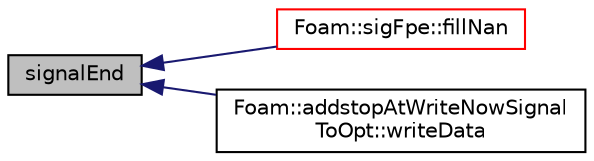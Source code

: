 digraph "signalEnd"
{
  bgcolor="transparent";
  edge [fontname="Helvetica",fontsize="10",labelfontname="Helvetica",labelfontsize="10"];
  node [fontname="Helvetica",fontsize="10",shape=record];
  rankdir="LR";
  Node13416 [label="signalEnd",height=0.2,width=0.4,color="black", fillcolor="grey75", style="filled", fontcolor="black"];
  Node13416 -> Node13417 [dir="back",color="midnightblue",fontsize="10",style="solid",fontname="Helvetica"];
  Node13417 [label="Foam::sigFpe::fillNan",height=0.2,width=0.4,color="red",URL="$a29869.html#a59c0c709ef52d6c88064bfba6f9da535",tooltip="Fill block of data with NaN. "];
  Node13416 -> Node13423 [dir="back",color="midnightblue",fontsize="10",style="solid",fontname="Helvetica"];
  Node13423 [label="Foam::addstopAtWriteNowSignal\lToOpt::writeData",height=0.2,width=0.4,color="black",URL="$a29885.html#a3698c7f1bc79ffe81cf8d31e7397d1cf",tooltip="Write. "];
}
